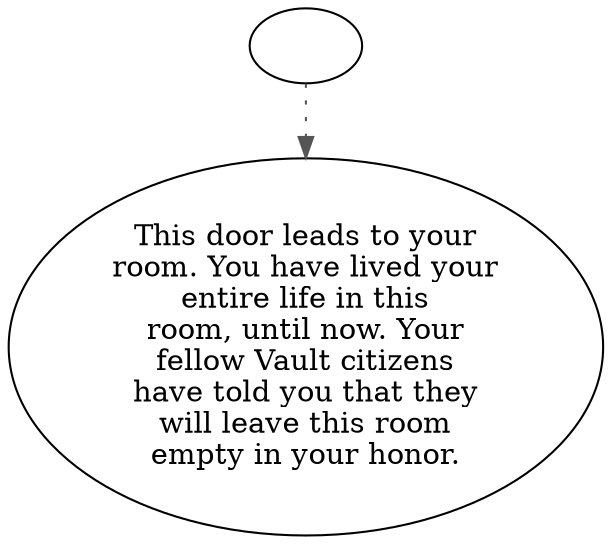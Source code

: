 digraph YOURROOM {
  "start" [style=filled       fillcolor="#FFFFFF"       color="#000000"]
  "start" -> "spatial_p_proc" [style=dotted color="#555555"]
  "start" [label=""]
  "spatial_p_proc" [style=filled       fillcolor="#FFFFFF"       color="#000000"]
  "spatial_p_proc" [label="This door leads to your\nroom. You have lived your\nentire life in this\nroom, until now. Your\nfellow Vault citizens\nhave told you that they\nwill leave this room\nempty in your honor."]
}